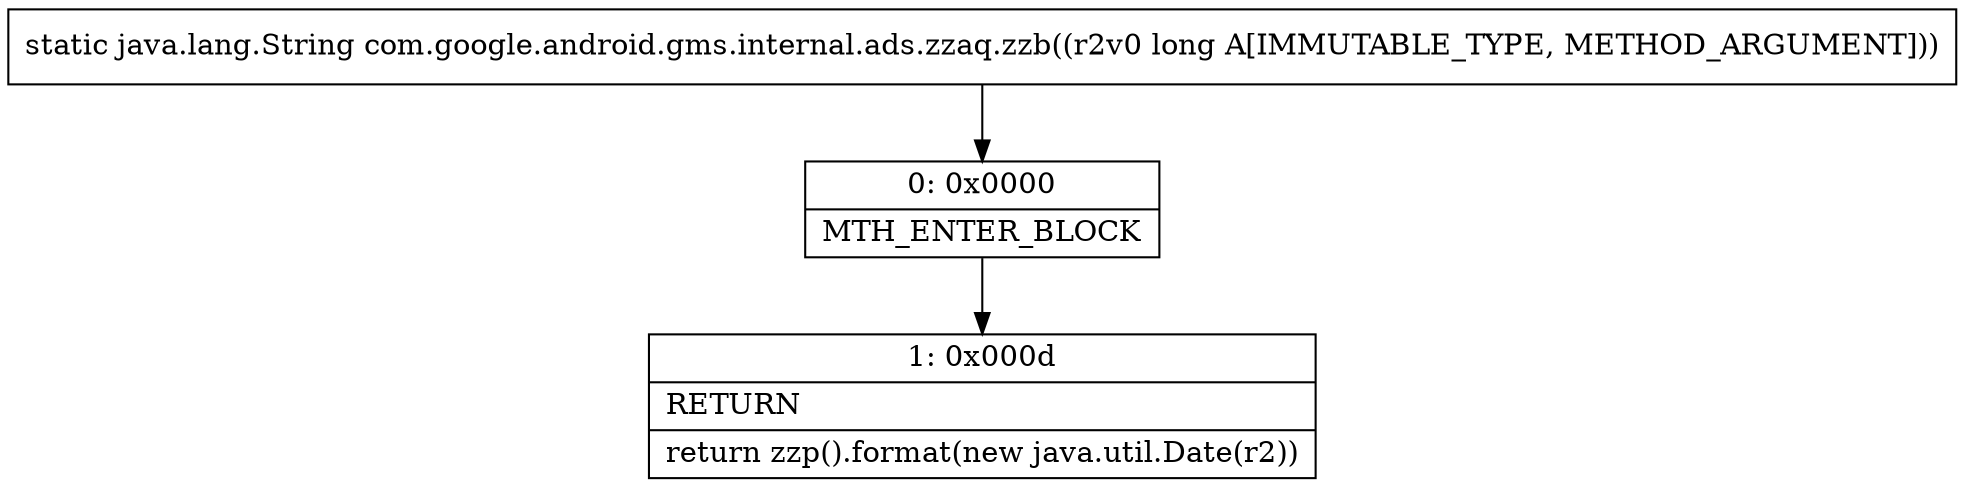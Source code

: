 digraph "CFG forcom.google.android.gms.internal.ads.zzaq.zzb(J)Ljava\/lang\/String;" {
Node_0 [shape=record,label="{0\:\ 0x0000|MTH_ENTER_BLOCK\l}"];
Node_1 [shape=record,label="{1\:\ 0x000d|RETURN\l|return zzp().format(new java.util.Date(r2))\l}"];
MethodNode[shape=record,label="{static java.lang.String com.google.android.gms.internal.ads.zzaq.zzb((r2v0 long A[IMMUTABLE_TYPE, METHOD_ARGUMENT])) }"];
MethodNode -> Node_0;
Node_0 -> Node_1;
}

